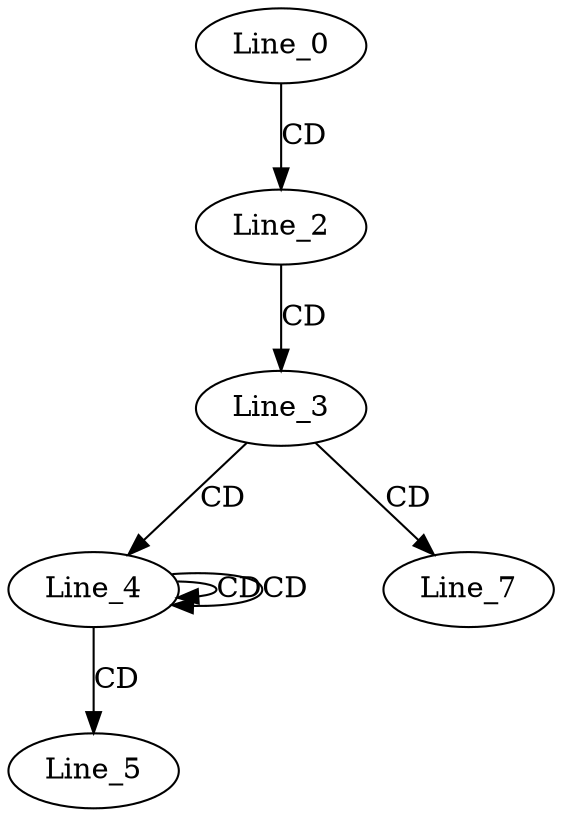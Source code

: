 digraph G {
  Line_0;
  Line_2;
  Line_3;
  Line_4;
  Line_4;
  Line_4;
  Line_4;
  Line_5;
  Line_7;
  Line_0 -> Line_2 [ label="CD" ];
  Line_2 -> Line_3 [ label="CD" ];
  Line_3 -> Line_4 [ label="CD" ];
  Line_4 -> Line_4 [ label="CD" ];
  Line_4 -> Line_4 [ label="CD" ];
  Line_4 -> Line_5 [ label="CD" ];
  Line_3 -> Line_7 [ label="CD" ];
}
